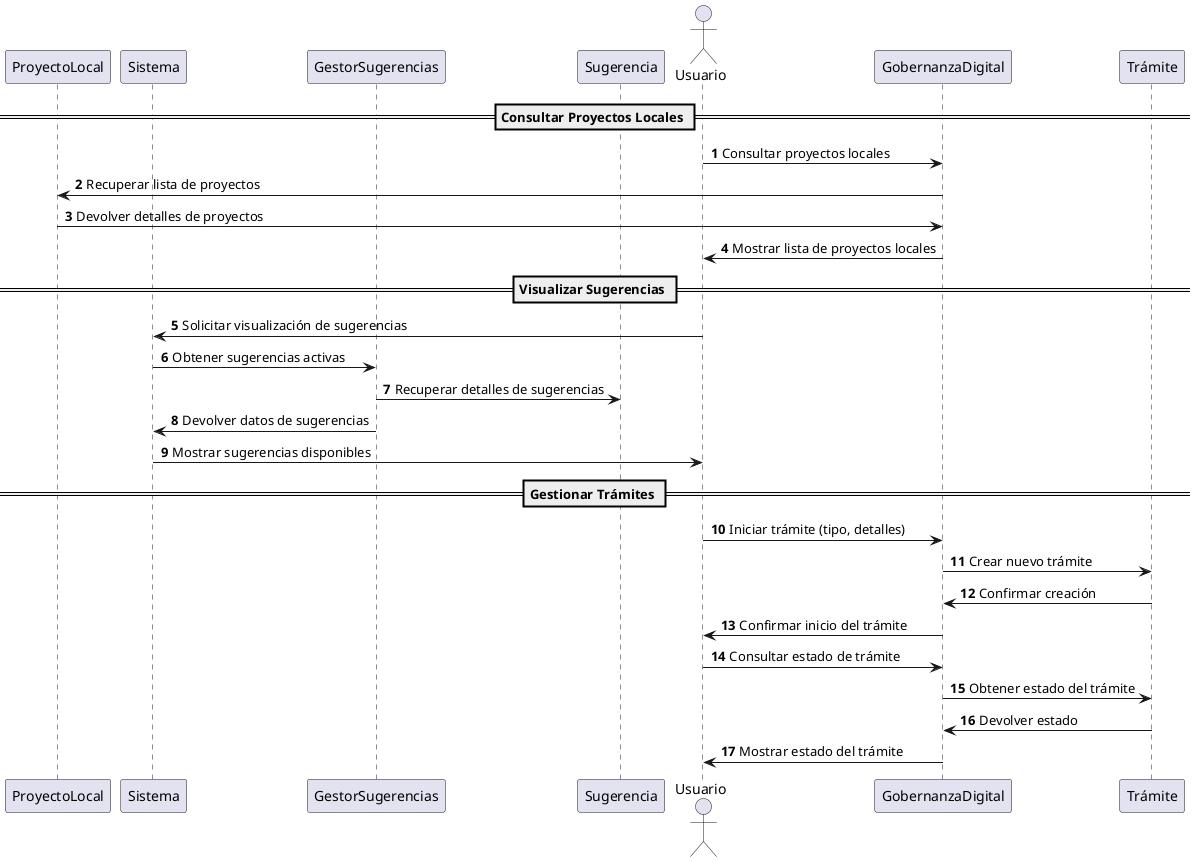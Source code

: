 @startuml
autonumber

== Consultar Proyectos Locales ==

actor Usuario
participant GobernanzaDigital
participant ProyectoLocal

Usuario -> GobernanzaDigital: Consultar proyectos locales
GobernanzaDigital -> ProyectoLocal: Recuperar lista de proyectos
ProyectoLocal -> GobernanzaDigital: Devolver detalles de proyectos
GobernanzaDigital -> Usuario: Mostrar lista de proyectos locales

== Visualizar Sugerencias ==

actor Usuario
participant Sistema
participant GestorSugerencias
participant Sugerencia

Usuario -> Sistema: Solicitar visualización de sugerencias
Sistema -> GestorSugerencias: Obtener sugerencias activas
GestorSugerencias -> Sugerencia: Recuperar detalles de sugerencias
GestorSugerencias -> Sistema: Devolver datos de sugerencias
Sistema -> Usuario: Mostrar sugerencias disponibles

== Gestionar Trámites ==

actor Usuario
participant GobernanzaDigital
participant Trámite

Usuario -> GobernanzaDigital: Iniciar trámite (tipo, detalles)
GobernanzaDigital -> Trámite: Crear nuevo trámite
Trámite -> GobernanzaDigital: Confirmar creación
GobernanzaDigital -> Usuario: Confirmar inicio del trámite

Usuario -> GobernanzaDigital: Consultar estado de trámite
GobernanzaDigital -> Trámite: Obtener estado del trámite
Trámite -> GobernanzaDigital: Devolver estado
GobernanzaDigital -> Usuario: Mostrar estado del trámite

@enduml